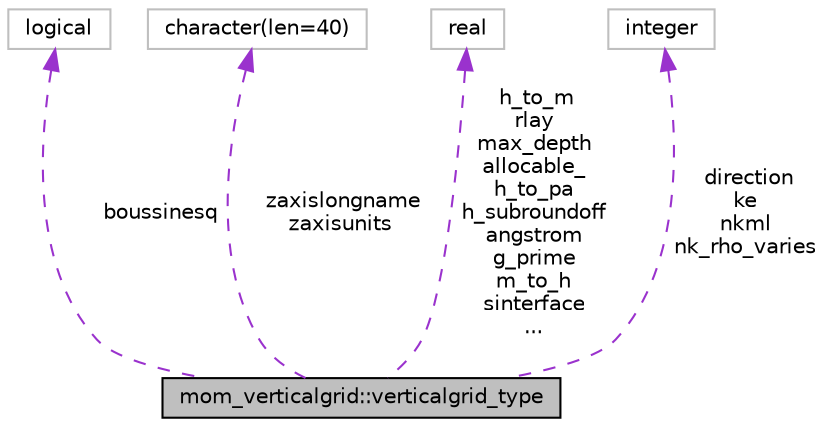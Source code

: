 digraph "mom_verticalgrid::verticalgrid_type"
{
 // INTERACTIVE_SVG=YES
  edge [fontname="Helvetica",fontsize="10",labelfontname="Helvetica",labelfontsize="10"];
  node [fontname="Helvetica",fontsize="10",shape=record];
  Node1 [label="mom_verticalgrid::verticalgrid_type",height=0.2,width=0.4,color="black", fillcolor="grey75", style="filled", fontcolor="black"];
  Node2 -> Node1 [dir="back",color="darkorchid3",fontsize="10",style="dashed",label=" boussinesq" ,fontname="Helvetica"];
  Node2 [label="logical",height=0.2,width=0.4,color="grey75", fillcolor="white", style="filled"];
  Node3 -> Node1 [dir="back",color="darkorchid3",fontsize="10",style="dashed",label=" zaxislongname\nzaxisunits" ,fontname="Helvetica"];
  Node3 [label="character(len=40)",height=0.2,width=0.4,color="grey75", fillcolor="white", style="filled"];
  Node4 -> Node1 [dir="back",color="darkorchid3",fontsize="10",style="dashed",label=" h_to_m\nrlay\nmax_depth\nallocable_\nh_to_pa\nh_subroundoff\nangstrom\ng_prime\nm_to_h\nsinterface\n..." ,fontname="Helvetica"];
  Node4 [label="real",height=0.2,width=0.4,color="grey75", fillcolor="white", style="filled"];
  Node5 -> Node1 [dir="back",color="darkorchid3",fontsize="10",style="dashed",label=" direction\nke\nnkml\nnk_rho_varies" ,fontname="Helvetica"];
  Node5 [label="integer",height=0.2,width=0.4,color="grey75", fillcolor="white", style="filled"];
}
